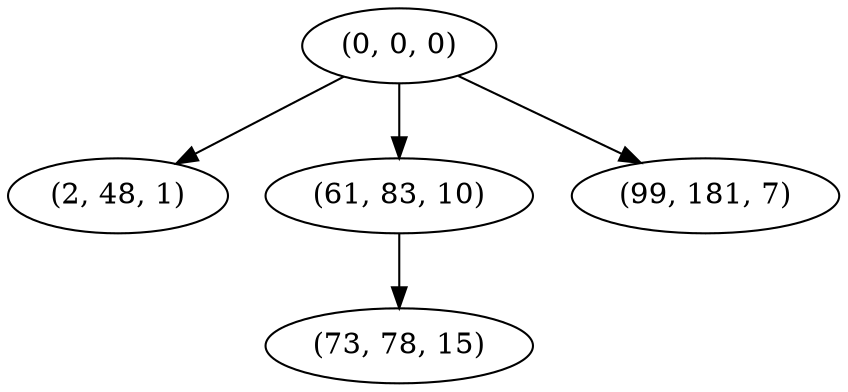 digraph tree {
    "(0, 0, 0)";
    "(2, 48, 1)";
    "(61, 83, 10)";
    "(73, 78, 15)";
    "(99, 181, 7)";
    "(0, 0, 0)" -> "(2, 48, 1)";
    "(0, 0, 0)" -> "(61, 83, 10)";
    "(0, 0, 0)" -> "(99, 181, 7)";
    "(61, 83, 10)" -> "(73, 78, 15)";
}
